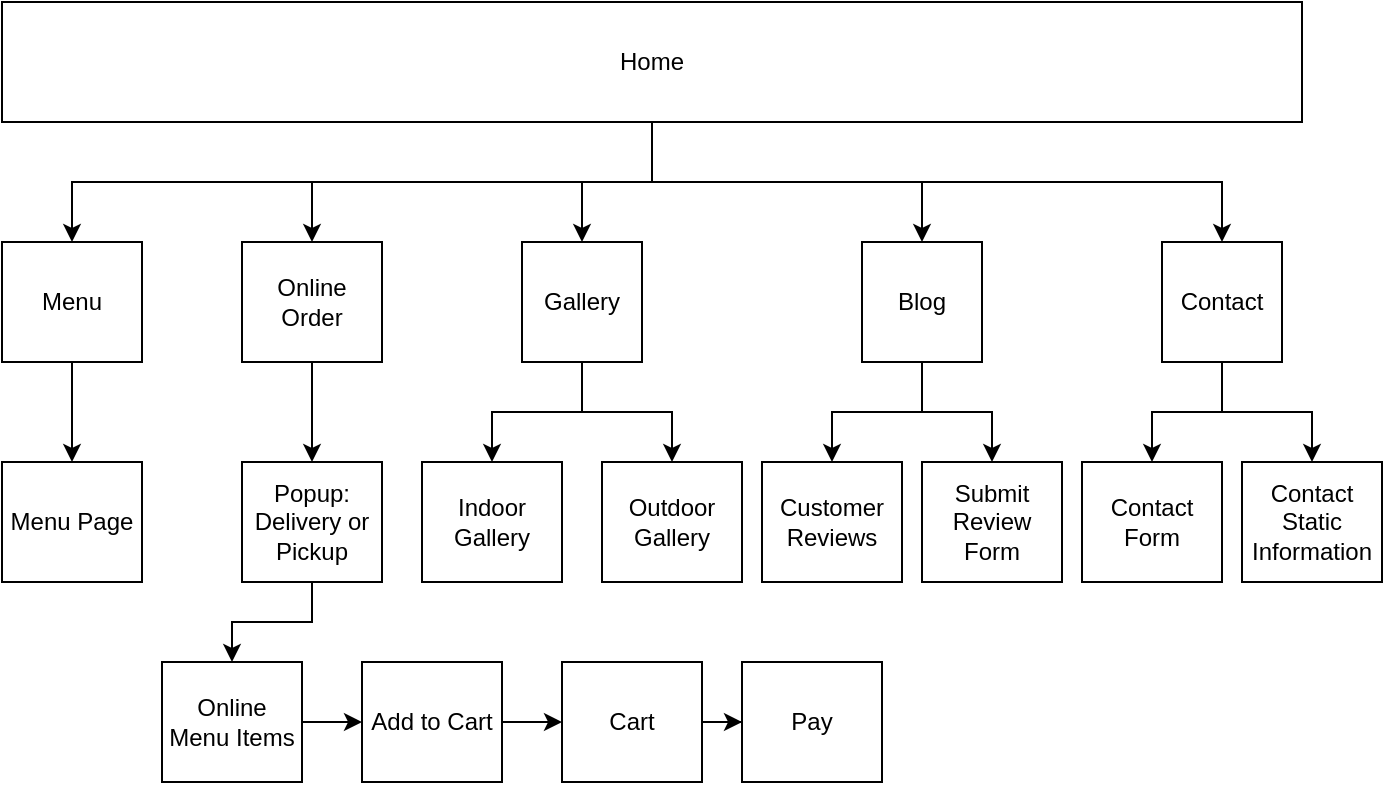 <mxfile version="14.4.3" type="device"><diagram id="1cxVwiJsFIC6mSVExzV5" name="Page-1"><mxGraphModel dx="1422" dy="705" grid="1" gridSize="10" guides="1" tooltips="1" connect="1" arrows="1" fold="1" page="1" pageScale="1" pageWidth="850" pageHeight="1100" math="0" shadow="0"><root><mxCell id="0"/><mxCell id="1" parent="0"/><mxCell id="MwQcniRCxcmIVGnf-8qY-18" style="edgeStyle=orthogonalEdgeStyle;rounded=0;orthogonalLoop=1;jettySize=auto;html=1;entryX=0.5;entryY=0;entryDx=0;entryDy=0;" edge="1" parent="1" source="MwQcniRCxcmIVGnf-8qY-1" target="MwQcniRCxcmIVGnf-8qY-2"><mxGeometry relative="1" as="geometry"/></mxCell><mxCell id="MwQcniRCxcmIVGnf-8qY-19" style="edgeStyle=orthogonalEdgeStyle;rounded=0;orthogonalLoop=1;jettySize=auto;html=1;entryX=0.5;entryY=0;entryDx=0;entryDy=0;" edge="1" parent="1" source="MwQcniRCxcmIVGnf-8qY-1" target="MwQcniRCxcmIVGnf-8qY-3"><mxGeometry relative="1" as="geometry"/></mxCell><mxCell id="MwQcniRCxcmIVGnf-8qY-20" style="edgeStyle=orthogonalEdgeStyle;rounded=0;orthogonalLoop=1;jettySize=auto;html=1;entryX=0.5;entryY=0;entryDx=0;entryDy=0;" edge="1" parent="1" source="MwQcniRCxcmIVGnf-8qY-1" target="MwQcniRCxcmIVGnf-8qY-4"><mxGeometry relative="1" as="geometry"/></mxCell><mxCell id="MwQcniRCxcmIVGnf-8qY-21" style="edgeStyle=orthogonalEdgeStyle;rounded=0;orthogonalLoop=1;jettySize=auto;html=1;entryX=0.5;entryY=0;entryDx=0;entryDy=0;" edge="1" parent="1" source="MwQcniRCxcmIVGnf-8qY-1" target="MwQcniRCxcmIVGnf-8qY-5"><mxGeometry relative="1" as="geometry"/></mxCell><mxCell id="MwQcniRCxcmIVGnf-8qY-22" style="edgeStyle=orthogonalEdgeStyle;rounded=0;orthogonalLoop=1;jettySize=auto;html=1;entryX=0.5;entryY=0;entryDx=0;entryDy=0;" edge="1" parent="1" source="MwQcniRCxcmIVGnf-8qY-1" target="MwQcniRCxcmIVGnf-8qY-6"><mxGeometry relative="1" as="geometry"/></mxCell><mxCell id="MwQcniRCxcmIVGnf-8qY-1" value="Home" style="rounded=0;whiteSpace=wrap;html=1;" vertex="1" parent="1"><mxGeometry x="130" y="10" width="650" height="60" as="geometry"/></mxCell><mxCell id="MwQcniRCxcmIVGnf-8qY-13" style="edgeStyle=orthogonalEdgeStyle;rounded=0;orthogonalLoop=1;jettySize=auto;html=1;entryX=0.5;entryY=0;entryDx=0;entryDy=0;" edge="1" parent="1" source="MwQcniRCxcmIVGnf-8qY-2" target="MwQcniRCxcmIVGnf-8qY-12"><mxGeometry relative="1" as="geometry"/></mxCell><mxCell id="MwQcniRCxcmIVGnf-8qY-2" value="Menu" style="rounded=0;whiteSpace=wrap;html=1;" vertex="1" parent="1"><mxGeometry x="130" y="130" width="70" height="60" as="geometry"/></mxCell><mxCell id="MwQcniRCxcmIVGnf-8qY-15" style="edgeStyle=orthogonalEdgeStyle;rounded=0;orthogonalLoop=1;jettySize=auto;html=1;entryX=0.5;entryY=0;entryDx=0;entryDy=0;" edge="1" parent="1" source="MwQcniRCxcmIVGnf-8qY-3" target="MwQcniRCxcmIVGnf-8qY-14"><mxGeometry relative="1" as="geometry"/></mxCell><mxCell id="MwQcniRCxcmIVGnf-8qY-3" value="Online Order" style="rounded=0;whiteSpace=wrap;html=1;" vertex="1" parent="1"><mxGeometry x="250" y="130" width="70" height="60" as="geometry"/></mxCell><mxCell id="MwQcniRCxcmIVGnf-8qY-9" style="edgeStyle=orthogonalEdgeStyle;rounded=0;orthogonalLoop=1;jettySize=auto;html=1;entryX=0.5;entryY=0;entryDx=0;entryDy=0;" edge="1" parent="1" source="MwQcniRCxcmIVGnf-8qY-4" target="MwQcniRCxcmIVGnf-8qY-7"><mxGeometry relative="1" as="geometry"/></mxCell><mxCell id="MwQcniRCxcmIVGnf-8qY-10" style="edgeStyle=orthogonalEdgeStyle;rounded=0;orthogonalLoop=1;jettySize=auto;html=1;exitX=0.5;exitY=1;exitDx=0;exitDy=0;entryX=0.5;entryY=0;entryDx=0;entryDy=0;" edge="1" parent="1" source="MwQcniRCxcmIVGnf-8qY-4" target="MwQcniRCxcmIVGnf-8qY-8"><mxGeometry relative="1" as="geometry"/></mxCell><mxCell id="MwQcniRCxcmIVGnf-8qY-4" value="Gallery" style="rounded=0;whiteSpace=wrap;html=1;" vertex="1" parent="1"><mxGeometry x="390" y="130" width="60" height="60" as="geometry"/></mxCell><mxCell id="MwQcniRCxcmIVGnf-8qY-32" style="edgeStyle=orthogonalEdgeStyle;rounded=0;orthogonalLoop=1;jettySize=auto;html=1;" edge="1" parent="1" source="MwQcniRCxcmIVGnf-8qY-5" target="MwQcniRCxcmIVGnf-8qY-30"><mxGeometry relative="1" as="geometry"/></mxCell><mxCell id="MwQcniRCxcmIVGnf-8qY-33" style="edgeStyle=orthogonalEdgeStyle;rounded=0;orthogonalLoop=1;jettySize=auto;html=1;entryX=0.5;entryY=0;entryDx=0;entryDy=0;" edge="1" parent="1" source="MwQcniRCxcmIVGnf-8qY-5" target="MwQcniRCxcmIVGnf-8qY-31"><mxGeometry relative="1" as="geometry"/></mxCell><mxCell id="MwQcniRCxcmIVGnf-8qY-5" value="Blog" style="rounded=0;whiteSpace=wrap;html=1;" vertex="1" parent="1"><mxGeometry x="560" y="130" width="60" height="60" as="geometry"/></mxCell><mxCell id="MwQcniRCxcmIVGnf-8qY-36" style="edgeStyle=orthogonalEdgeStyle;rounded=0;orthogonalLoop=1;jettySize=auto;html=1;entryX=0.5;entryY=0;entryDx=0;entryDy=0;" edge="1" parent="1" source="MwQcniRCxcmIVGnf-8qY-6" target="MwQcniRCxcmIVGnf-8qY-34"><mxGeometry relative="1" as="geometry"/></mxCell><mxCell id="MwQcniRCxcmIVGnf-8qY-37" style="edgeStyle=orthogonalEdgeStyle;rounded=0;orthogonalLoop=1;jettySize=auto;html=1;entryX=0.5;entryY=0;entryDx=0;entryDy=0;" edge="1" parent="1" source="MwQcniRCxcmIVGnf-8qY-6" target="MwQcniRCxcmIVGnf-8qY-35"><mxGeometry relative="1" as="geometry"/></mxCell><mxCell id="MwQcniRCxcmIVGnf-8qY-6" value="Contact" style="rounded=0;whiteSpace=wrap;html=1;" vertex="1" parent="1"><mxGeometry x="710" y="130" width="60" height="60" as="geometry"/></mxCell><mxCell id="MwQcniRCxcmIVGnf-8qY-7" value="Indoor Gallery" style="rounded=0;whiteSpace=wrap;html=1;" vertex="1" parent="1"><mxGeometry x="340" y="240" width="70" height="60" as="geometry"/></mxCell><mxCell id="MwQcniRCxcmIVGnf-8qY-8" value="Outdoor Gallery" style="rounded=0;whiteSpace=wrap;html=1;" vertex="1" parent="1"><mxGeometry x="430" y="240" width="70" height="60" as="geometry"/></mxCell><mxCell id="MwQcniRCxcmIVGnf-8qY-12" value="Menu Page" style="rounded=0;whiteSpace=wrap;html=1;" vertex="1" parent="1"><mxGeometry x="130" y="240" width="70" height="60" as="geometry"/></mxCell><mxCell id="MwQcniRCxcmIVGnf-8qY-23" style="edgeStyle=orthogonalEdgeStyle;rounded=0;orthogonalLoop=1;jettySize=auto;html=1;entryX=0.5;entryY=0;entryDx=0;entryDy=0;" edge="1" parent="1" source="MwQcniRCxcmIVGnf-8qY-14" target="MwQcniRCxcmIVGnf-8qY-16"><mxGeometry relative="1" as="geometry"/></mxCell><mxCell id="MwQcniRCxcmIVGnf-8qY-14" value="Popup:&lt;br&gt;Delivery or&lt;br&gt;Pickup" style="rounded=0;whiteSpace=wrap;html=1;" vertex="1" parent="1"><mxGeometry x="250" y="240" width="70" height="60" as="geometry"/></mxCell><mxCell id="MwQcniRCxcmIVGnf-8qY-27" value="" style="edgeStyle=orthogonalEdgeStyle;rounded=0;orthogonalLoop=1;jettySize=auto;html=1;" edge="1" parent="1" source="MwQcniRCxcmIVGnf-8qY-16" target="MwQcniRCxcmIVGnf-8qY-24"><mxGeometry relative="1" as="geometry"/></mxCell><mxCell id="MwQcniRCxcmIVGnf-8qY-16" value="Online Menu Items" style="rounded=0;whiteSpace=wrap;html=1;" vertex="1" parent="1"><mxGeometry x="210" y="340" width="70" height="60" as="geometry"/></mxCell><mxCell id="MwQcniRCxcmIVGnf-8qY-28" value="" style="edgeStyle=orthogonalEdgeStyle;rounded=0;orthogonalLoop=1;jettySize=auto;html=1;" edge="1" parent="1" source="MwQcniRCxcmIVGnf-8qY-24" target="MwQcniRCxcmIVGnf-8qY-25"><mxGeometry relative="1" as="geometry"/></mxCell><mxCell id="MwQcniRCxcmIVGnf-8qY-24" value="Add to Cart" style="rounded=0;whiteSpace=wrap;html=1;" vertex="1" parent="1"><mxGeometry x="310" y="340" width="70" height="60" as="geometry"/></mxCell><mxCell id="MwQcniRCxcmIVGnf-8qY-29" value="" style="edgeStyle=orthogonalEdgeStyle;rounded=0;orthogonalLoop=1;jettySize=auto;html=1;" edge="1" parent="1" source="MwQcniRCxcmIVGnf-8qY-25" target="MwQcniRCxcmIVGnf-8qY-26"><mxGeometry relative="1" as="geometry"/></mxCell><mxCell id="MwQcniRCxcmIVGnf-8qY-25" value="Cart" style="rounded=0;whiteSpace=wrap;html=1;" vertex="1" parent="1"><mxGeometry x="410" y="340" width="70" height="60" as="geometry"/></mxCell><mxCell id="MwQcniRCxcmIVGnf-8qY-26" value="Pay" style="rounded=0;whiteSpace=wrap;html=1;" vertex="1" parent="1"><mxGeometry x="500" y="340" width="70" height="60" as="geometry"/></mxCell><mxCell id="MwQcniRCxcmIVGnf-8qY-30" value="Customer Reviews" style="rounded=0;whiteSpace=wrap;html=1;" vertex="1" parent="1"><mxGeometry x="510" y="240" width="70" height="60" as="geometry"/></mxCell><mxCell id="MwQcniRCxcmIVGnf-8qY-31" value="Submit Review Form" style="rounded=0;whiteSpace=wrap;html=1;" vertex="1" parent="1"><mxGeometry x="590" y="240" width="70" height="60" as="geometry"/></mxCell><mxCell id="MwQcniRCxcmIVGnf-8qY-34" value="Contact Form" style="rounded=0;whiteSpace=wrap;html=1;" vertex="1" parent="1"><mxGeometry x="670" y="240" width="70" height="60" as="geometry"/></mxCell><mxCell id="MwQcniRCxcmIVGnf-8qY-35" value="Contact Static Information" style="rounded=0;whiteSpace=wrap;html=1;" vertex="1" parent="1"><mxGeometry x="750" y="240" width="70" height="60" as="geometry"/></mxCell></root></mxGraphModel></diagram></mxfile>